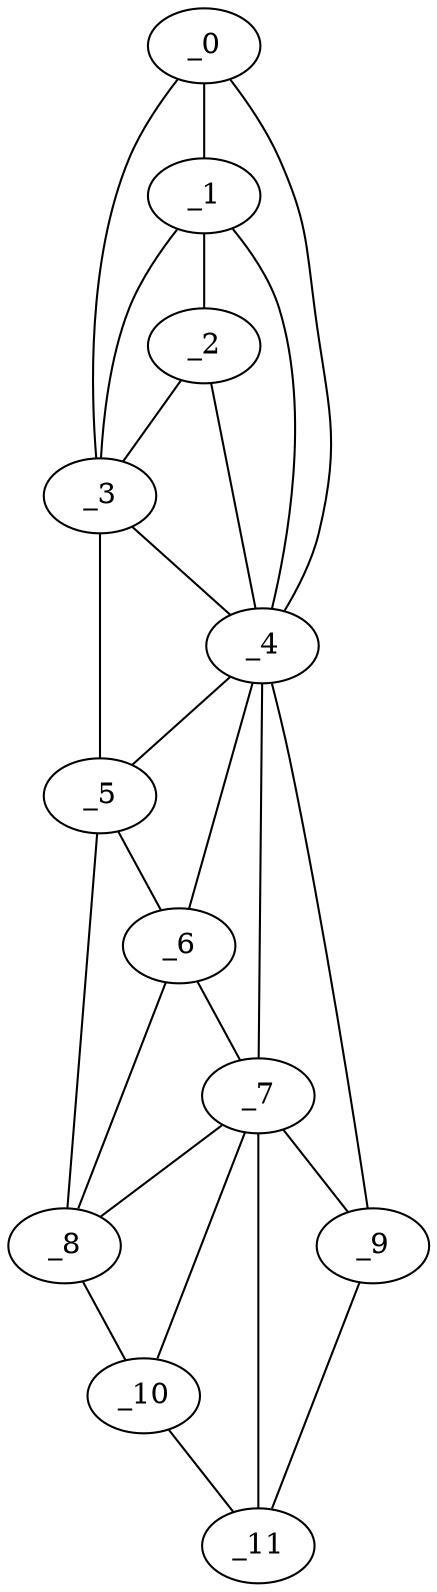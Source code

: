 graph "obj91__70.gxl" {
	_0	 [x=9,
		y=34];
	_1	 [x=16,
		y=40];
	_0 -- _1	 [valence=2];
	_3	 [x=39,
		y=28];
	_0 -- _3	 [valence=1];
	_4	 [x=57,
		y=90];
	_0 -- _4	 [valence=1];
	_2	 [x=27,
		y=42];
	_1 -- _2	 [valence=2];
	_1 -- _3	 [valence=1];
	_1 -- _4	 [valence=1];
	_2 -- _3	 [valence=1];
	_2 -- _4	 [valence=2];
	_3 -- _4	 [valence=2];
	_5	 [x=84,
		y=28];
	_3 -- _5	 [valence=1];
	_4 -- _5	 [valence=2];
	_6	 [x=96,
		y=44];
	_4 -- _6	 [valence=2];
	_7	 [x=100,
		y=80];
	_4 -- _7	 [valence=2];
	_9	 [x=110,
		y=98];
	_4 -- _9	 [valence=1];
	_5 -- _6	 [valence=1];
	_8	 [x=108,
		y=55];
	_5 -- _8	 [valence=1];
	_6 -- _7	 [valence=1];
	_6 -- _8	 [valence=2];
	_7 -- _8	 [valence=2];
	_7 -- _9	 [valence=1];
	_10	 [x=120,
		y=73];
	_7 -- _10	 [valence=1];
	_11	 [x=122,
		y=83];
	_7 -- _11	 [valence=1];
	_8 -- _10	 [valence=1];
	_9 -- _11	 [valence=1];
	_10 -- _11	 [valence=1];
}
